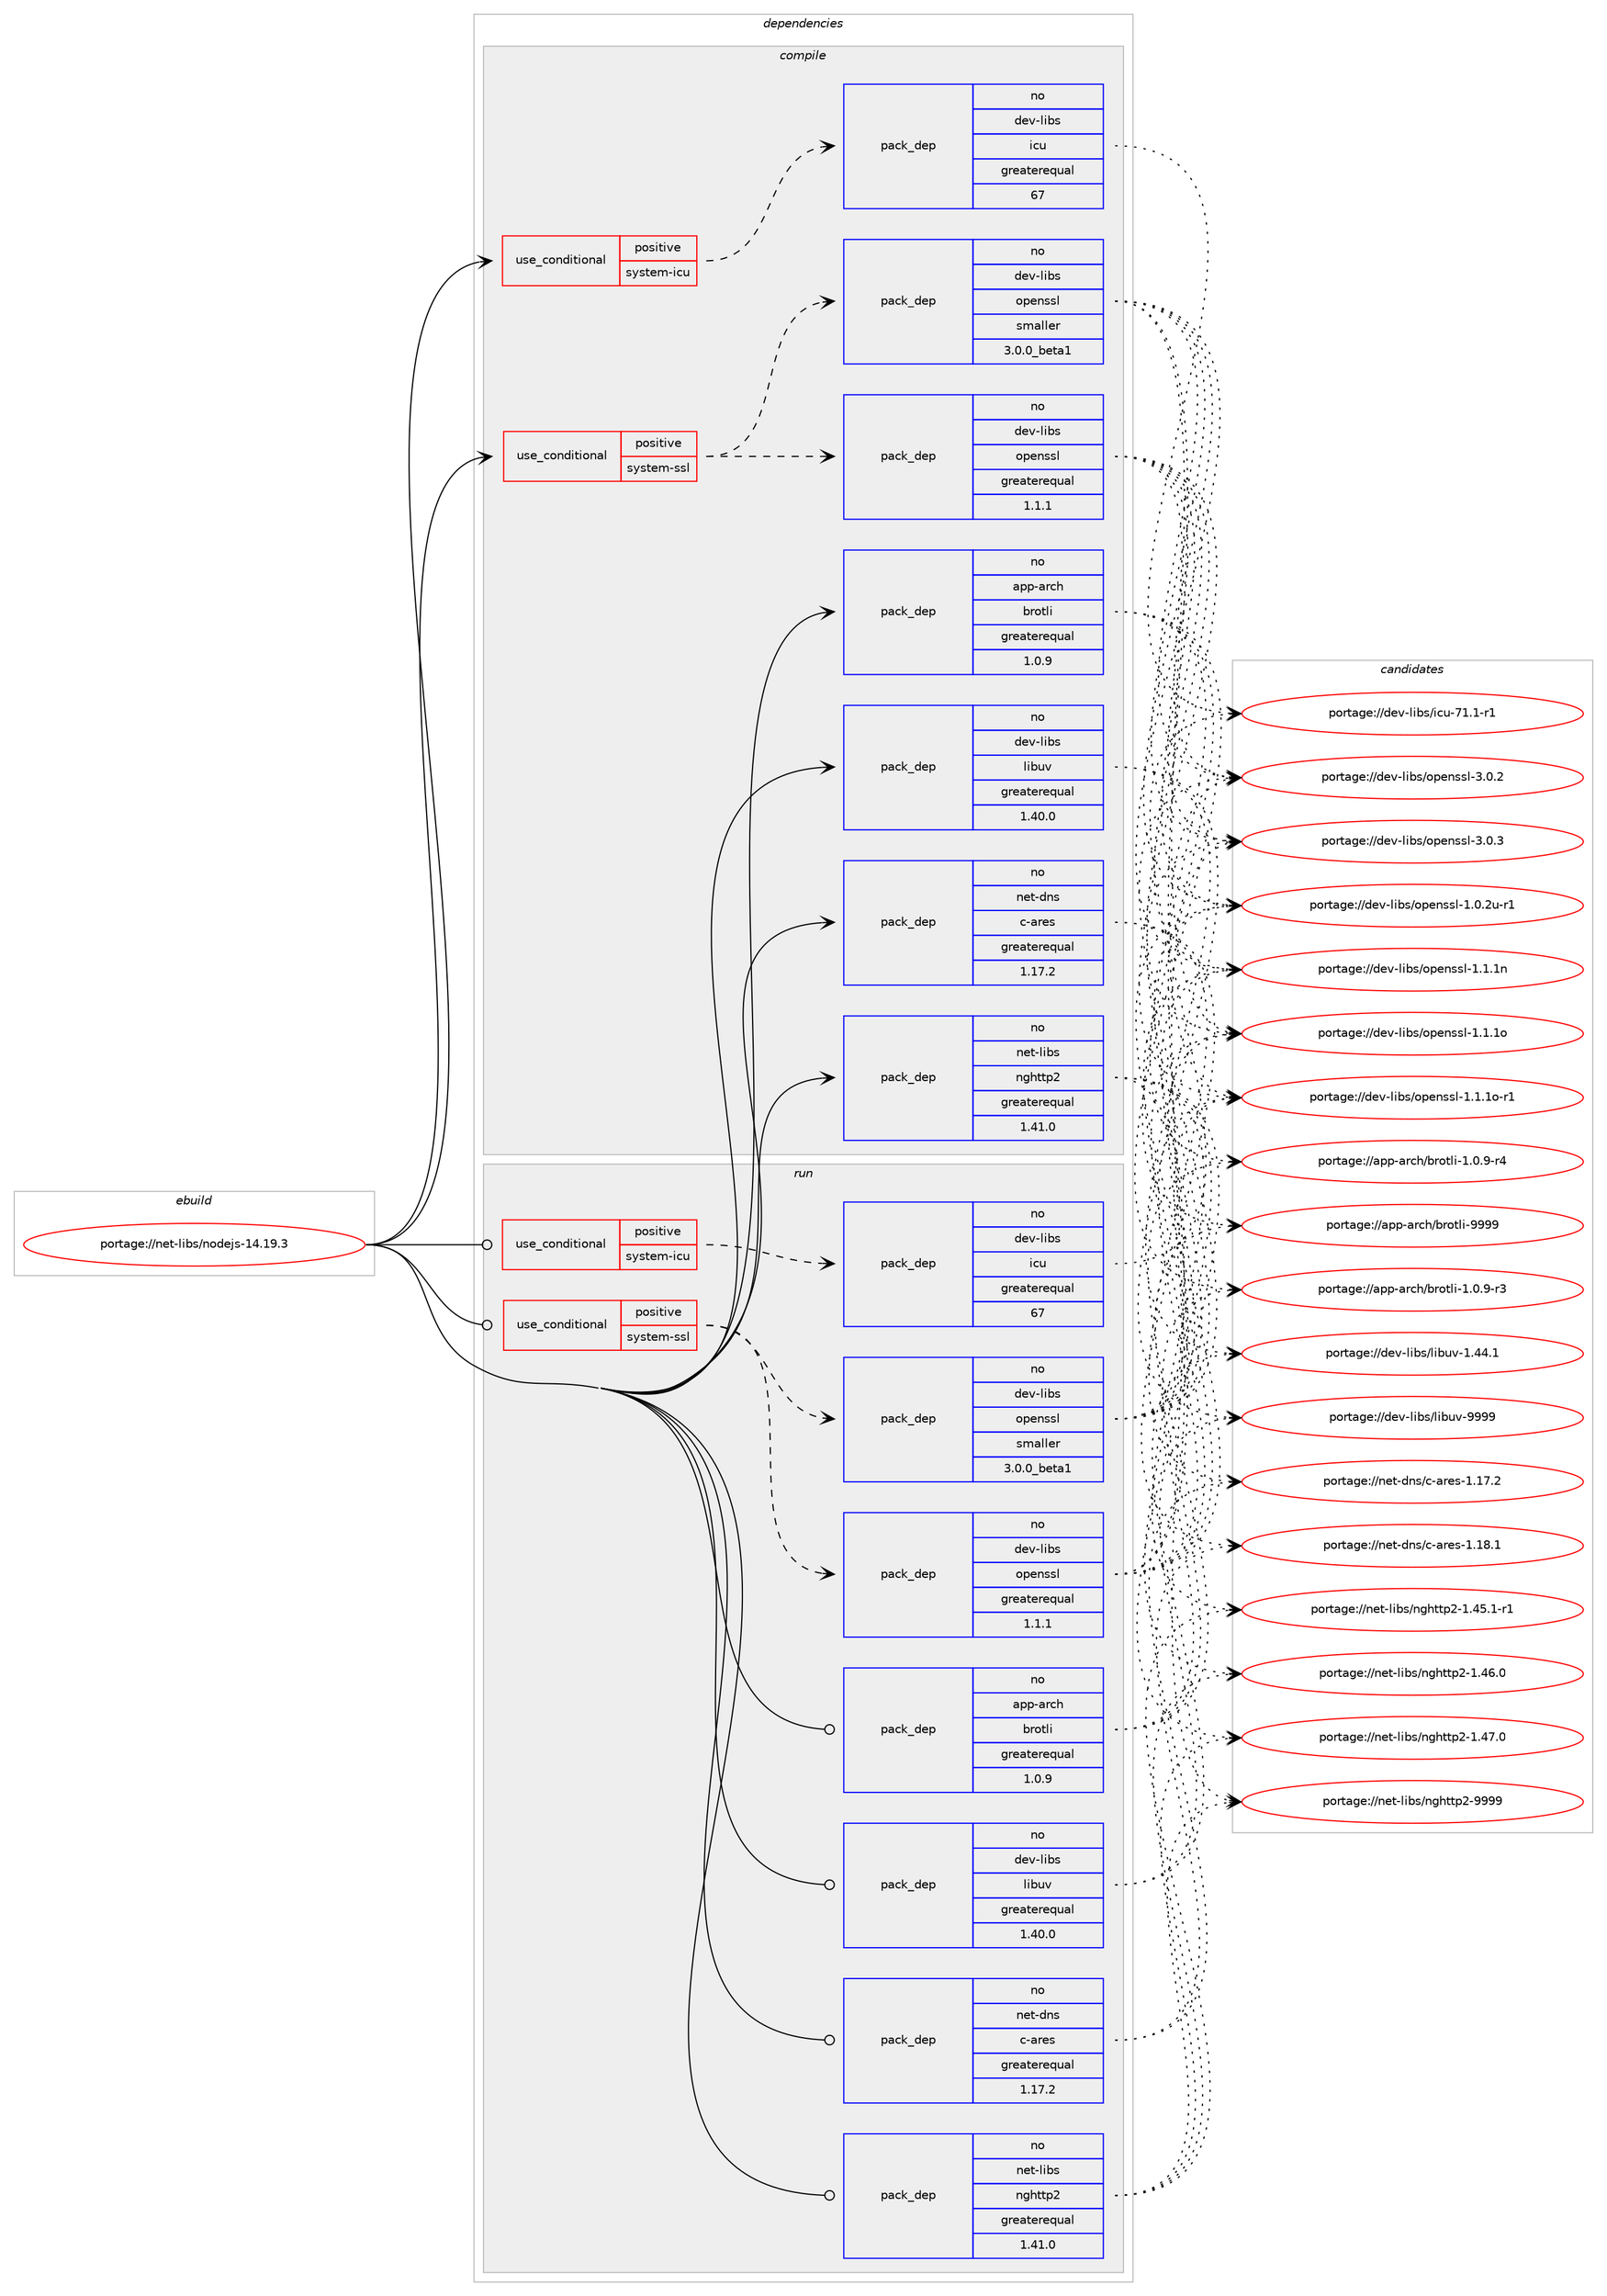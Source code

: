 digraph prolog {

# *************
# Graph options
# *************

newrank=true;
concentrate=true;
compound=true;
graph [rankdir=LR,fontname=Helvetica,fontsize=10,ranksep=1.5];#, ranksep=2.5, nodesep=0.2];
edge  [arrowhead=vee];
node  [fontname=Helvetica,fontsize=10];

# **********
# The ebuild
# **********

subgraph cluster_leftcol {
color=gray;
rank=same;
label=<<i>ebuild</i>>;
id [label="portage://net-libs/nodejs-14.19.3", color=red, width=4, href="../net-libs/nodejs-14.19.3.svg"];
}

# ****************
# The dependencies
# ****************

subgraph cluster_midcol {
color=gray;
label=<<i>dependencies</i>>;
subgraph cluster_compile {
fillcolor="#eeeeee";
style=filled;
label=<<i>compile</i>>;
subgraph cond1039 {
dependency1353 [label=<<TABLE BORDER="0" CELLBORDER="1" CELLSPACING="0" CELLPADDING="4"><TR><TD ROWSPAN="3" CELLPADDING="10">use_conditional</TD></TR><TR><TD>positive</TD></TR><TR><TD>system-icu</TD></TR></TABLE>>, shape=none, color=red];
subgraph pack310 {
dependency1354 [label=<<TABLE BORDER="0" CELLBORDER="1" CELLSPACING="0" CELLPADDING="4" WIDTH="220"><TR><TD ROWSPAN="6" CELLPADDING="30">pack_dep</TD></TR><TR><TD WIDTH="110">no</TD></TR><TR><TD>dev-libs</TD></TR><TR><TD>icu</TD></TR><TR><TD>greaterequal</TD></TR><TR><TD>67</TD></TR></TABLE>>, shape=none, color=blue];
}
dependency1353:e -> dependency1354:w [weight=20,style="dashed",arrowhead="vee"];
}
id:e -> dependency1353:w [weight=20,style="solid",arrowhead="vee"];
subgraph cond1040 {
dependency1355 [label=<<TABLE BORDER="0" CELLBORDER="1" CELLSPACING="0" CELLPADDING="4"><TR><TD ROWSPAN="3" CELLPADDING="10">use_conditional</TD></TR><TR><TD>positive</TD></TR><TR><TD>system-ssl</TD></TR></TABLE>>, shape=none, color=red];
subgraph pack311 {
dependency1356 [label=<<TABLE BORDER="0" CELLBORDER="1" CELLSPACING="0" CELLPADDING="4" WIDTH="220"><TR><TD ROWSPAN="6" CELLPADDING="30">pack_dep</TD></TR><TR><TD WIDTH="110">no</TD></TR><TR><TD>dev-libs</TD></TR><TR><TD>openssl</TD></TR><TR><TD>greaterequal</TD></TR><TR><TD>1.1.1</TD></TR></TABLE>>, shape=none, color=blue];
}
dependency1355:e -> dependency1356:w [weight=20,style="dashed",arrowhead="vee"];
subgraph pack312 {
dependency1357 [label=<<TABLE BORDER="0" CELLBORDER="1" CELLSPACING="0" CELLPADDING="4" WIDTH="220"><TR><TD ROWSPAN="6" CELLPADDING="30">pack_dep</TD></TR><TR><TD WIDTH="110">no</TD></TR><TR><TD>dev-libs</TD></TR><TR><TD>openssl</TD></TR><TR><TD>smaller</TD></TR><TR><TD>3.0.0_beta1</TD></TR></TABLE>>, shape=none, color=blue];
}
dependency1355:e -> dependency1357:w [weight=20,style="dashed",arrowhead="vee"];
}
id:e -> dependency1355:w [weight=20,style="solid",arrowhead="vee"];
subgraph pack313 {
dependency1358 [label=<<TABLE BORDER="0" CELLBORDER="1" CELLSPACING="0" CELLPADDING="4" WIDTH="220"><TR><TD ROWSPAN="6" CELLPADDING="30">pack_dep</TD></TR><TR><TD WIDTH="110">no</TD></TR><TR><TD>app-arch</TD></TR><TR><TD>brotli</TD></TR><TR><TD>greaterequal</TD></TR><TR><TD>1.0.9</TD></TR></TABLE>>, shape=none, color=blue];
}
id:e -> dependency1358:w [weight=20,style="solid",arrowhead="vee"];
subgraph pack314 {
dependency1359 [label=<<TABLE BORDER="0" CELLBORDER="1" CELLSPACING="0" CELLPADDING="4" WIDTH="220"><TR><TD ROWSPAN="6" CELLPADDING="30">pack_dep</TD></TR><TR><TD WIDTH="110">no</TD></TR><TR><TD>dev-libs</TD></TR><TR><TD>libuv</TD></TR><TR><TD>greaterequal</TD></TR><TR><TD>1.40.0</TD></TR></TABLE>>, shape=none, color=blue];
}
id:e -> dependency1359:w [weight=20,style="solid",arrowhead="vee"];
subgraph pack315 {
dependency1360 [label=<<TABLE BORDER="0" CELLBORDER="1" CELLSPACING="0" CELLPADDING="4" WIDTH="220"><TR><TD ROWSPAN="6" CELLPADDING="30">pack_dep</TD></TR><TR><TD WIDTH="110">no</TD></TR><TR><TD>net-dns</TD></TR><TR><TD>c-ares</TD></TR><TR><TD>greaterequal</TD></TR><TR><TD>1.17.2</TD></TR></TABLE>>, shape=none, color=blue];
}
id:e -> dependency1360:w [weight=20,style="solid",arrowhead="vee"];
subgraph pack316 {
dependency1361 [label=<<TABLE BORDER="0" CELLBORDER="1" CELLSPACING="0" CELLPADDING="4" WIDTH="220"><TR><TD ROWSPAN="6" CELLPADDING="30">pack_dep</TD></TR><TR><TD WIDTH="110">no</TD></TR><TR><TD>net-libs</TD></TR><TR><TD>nghttp2</TD></TR><TR><TD>greaterequal</TD></TR><TR><TD>1.41.0</TD></TR></TABLE>>, shape=none, color=blue];
}
id:e -> dependency1361:w [weight=20,style="solid",arrowhead="vee"];
# *** BEGIN UNKNOWN DEPENDENCY TYPE (TODO) ***
# id -> package_dependency(portage://net-libs/nodejs-14.19.3,install,no,sys-libs,zlib,none,[,,],[],[])
# *** END UNKNOWN DEPENDENCY TYPE (TODO) ***

}
subgraph cluster_compileandrun {
fillcolor="#eeeeee";
style=filled;
label=<<i>compile and run</i>>;
}
subgraph cluster_run {
fillcolor="#eeeeee";
style=filled;
label=<<i>run</i>>;
subgraph cond1041 {
dependency1362 [label=<<TABLE BORDER="0" CELLBORDER="1" CELLSPACING="0" CELLPADDING="4"><TR><TD ROWSPAN="3" CELLPADDING="10">use_conditional</TD></TR><TR><TD>positive</TD></TR><TR><TD>system-icu</TD></TR></TABLE>>, shape=none, color=red];
subgraph pack317 {
dependency1363 [label=<<TABLE BORDER="0" CELLBORDER="1" CELLSPACING="0" CELLPADDING="4" WIDTH="220"><TR><TD ROWSPAN="6" CELLPADDING="30">pack_dep</TD></TR><TR><TD WIDTH="110">no</TD></TR><TR><TD>dev-libs</TD></TR><TR><TD>icu</TD></TR><TR><TD>greaterequal</TD></TR><TR><TD>67</TD></TR></TABLE>>, shape=none, color=blue];
}
dependency1362:e -> dependency1363:w [weight=20,style="dashed",arrowhead="vee"];
}
id:e -> dependency1362:w [weight=20,style="solid",arrowhead="odot"];
subgraph cond1042 {
dependency1364 [label=<<TABLE BORDER="0" CELLBORDER="1" CELLSPACING="0" CELLPADDING="4"><TR><TD ROWSPAN="3" CELLPADDING="10">use_conditional</TD></TR><TR><TD>positive</TD></TR><TR><TD>system-ssl</TD></TR></TABLE>>, shape=none, color=red];
subgraph pack318 {
dependency1365 [label=<<TABLE BORDER="0" CELLBORDER="1" CELLSPACING="0" CELLPADDING="4" WIDTH="220"><TR><TD ROWSPAN="6" CELLPADDING="30">pack_dep</TD></TR><TR><TD WIDTH="110">no</TD></TR><TR><TD>dev-libs</TD></TR><TR><TD>openssl</TD></TR><TR><TD>greaterequal</TD></TR><TR><TD>1.1.1</TD></TR></TABLE>>, shape=none, color=blue];
}
dependency1364:e -> dependency1365:w [weight=20,style="dashed",arrowhead="vee"];
subgraph pack319 {
dependency1366 [label=<<TABLE BORDER="0" CELLBORDER="1" CELLSPACING="0" CELLPADDING="4" WIDTH="220"><TR><TD ROWSPAN="6" CELLPADDING="30">pack_dep</TD></TR><TR><TD WIDTH="110">no</TD></TR><TR><TD>dev-libs</TD></TR><TR><TD>openssl</TD></TR><TR><TD>smaller</TD></TR><TR><TD>3.0.0_beta1</TD></TR></TABLE>>, shape=none, color=blue];
}
dependency1364:e -> dependency1366:w [weight=20,style="dashed",arrowhead="vee"];
}
id:e -> dependency1364:w [weight=20,style="solid",arrowhead="odot"];
subgraph pack320 {
dependency1367 [label=<<TABLE BORDER="0" CELLBORDER="1" CELLSPACING="0" CELLPADDING="4" WIDTH="220"><TR><TD ROWSPAN="6" CELLPADDING="30">pack_dep</TD></TR><TR><TD WIDTH="110">no</TD></TR><TR><TD>app-arch</TD></TR><TR><TD>brotli</TD></TR><TR><TD>greaterequal</TD></TR><TR><TD>1.0.9</TD></TR></TABLE>>, shape=none, color=blue];
}
id:e -> dependency1367:w [weight=20,style="solid",arrowhead="odot"];
subgraph pack321 {
dependency1368 [label=<<TABLE BORDER="0" CELLBORDER="1" CELLSPACING="0" CELLPADDING="4" WIDTH="220"><TR><TD ROWSPAN="6" CELLPADDING="30">pack_dep</TD></TR><TR><TD WIDTH="110">no</TD></TR><TR><TD>dev-libs</TD></TR><TR><TD>libuv</TD></TR><TR><TD>greaterequal</TD></TR><TR><TD>1.40.0</TD></TR></TABLE>>, shape=none, color=blue];
}
id:e -> dependency1368:w [weight=20,style="solid",arrowhead="odot"];
subgraph pack322 {
dependency1369 [label=<<TABLE BORDER="0" CELLBORDER="1" CELLSPACING="0" CELLPADDING="4" WIDTH="220"><TR><TD ROWSPAN="6" CELLPADDING="30">pack_dep</TD></TR><TR><TD WIDTH="110">no</TD></TR><TR><TD>net-dns</TD></TR><TR><TD>c-ares</TD></TR><TR><TD>greaterequal</TD></TR><TR><TD>1.17.2</TD></TR></TABLE>>, shape=none, color=blue];
}
id:e -> dependency1369:w [weight=20,style="solid",arrowhead="odot"];
subgraph pack323 {
dependency1370 [label=<<TABLE BORDER="0" CELLBORDER="1" CELLSPACING="0" CELLPADDING="4" WIDTH="220"><TR><TD ROWSPAN="6" CELLPADDING="30">pack_dep</TD></TR><TR><TD WIDTH="110">no</TD></TR><TR><TD>net-libs</TD></TR><TR><TD>nghttp2</TD></TR><TR><TD>greaterequal</TD></TR><TR><TD>1.41.0</TD></TR></TABLE>>, shape=none, color=blue];
}
id:e -> dependency1370:w [weight=20,style="solid",arrowhead="odot"];
# *** BEGIN UNKNOWN DEPENDENCY TYPE (TODO) ***
# id -> package_dependency(portage://net-libs/nodejs-14.19.3,run,no,sys-libs,zlib,none,[,,],[],[])
# *** END UNKNOWN DEPENDENCY TYPE (TODO) ***

}
}

# **************
# The candidates
# **************

subgraph cluster_choices {
rank=same;
color=gray;
label=<<i>candidates</i>>;

subgraph choice310 {
color=black;
nodesep=1;
choice1001011184510810598115471059911745554946494511449 [label="portage://dev-libs/icu-71.1-r1", color=red, width=4,href="../dev-libs/icu-71.1-r1.svg"];
dependency1354:e -> choice1001011184510810598115471059911745554946494511449:w [style=dotted,weight="100"];
}
subgraph choice311 {
color=black;
nodesep=1;
choice1001011184510810598115471111121011101151151084549464846501174511449 [label="portage://dev-libs/openssl-1.0.2u-r1", color=red, width=4,href="../dev-libs/openssl-1.0.2u-r1.svg"];
choice100101118451081059811547111112101110115115108454946494649110 [label="portage://dev-libs/openssl-1.1.1n", color=red, width=4,href="../dev-libs/openssl-1.1.1n.svg"];
choice100101118451081059811547111112101110115115108454946494649111 [label="portage://dev-libs/openssl-1.1.1o", color=red, width=4,href="../dev-libs/openssl-1.1.1o.svg"];
choice1001011184510810598115471111121011101151151084549464946491114511449 [label="portage://dev-libs/openssl-1.1.1o-r1", color=red, width=4,href="../dev-libs/openssl-1.1.1o-r1.svg"];
choice100101118451081059811547111112101110115115108455146484650 [label="portage://dev-libs/openssl-3.0.2", color=red, width=4,href="../dev-libs/openssl-3.0.2.svg"];
choice100101118451081059811547111112101110115115108455146484651 [label="portage://dev-libs/openssl-3.0.3", color=red, width=4,href="../dev-libs/openssl-3.0.3.svg"];
dependency1356:e -> choice1001011184510810598115471111121011101151151084549464846501174511449:w [style=dotted,weight="100"];
dependency1356:e -> choice100101118451081059811547111112101110115115108454946494649110:w [style=dotted,weight="100"];
dependency1356:e -> choice100101118451081059811547111112101110115115108454946494649111:w [style=dotted,weight="100"];
dependency1356:e -> choice1001011184510810598115471111121011101151151084549464946491114511449:w [style=dotted,weight="100"];
dependency1356:e -> choice100101118451081059811547111112101110115115108455146484650:w [style=dotted,weight="100"];
dependency1356:e -> choice100101118451081059811547111112101110115115108455146484651:w [style=dotted,weight="100"];
}
subgraph choice312 {
color=black;
nodesep=1;
choice1001011184510810598115471111121011101151151084549464846501174511449 [label="portage://dev-libs/openssl-1.0.2u-r1", color=red, width=4,href="../dev-libs/openssl-1.0.2u-r1.svg"];
choice100101118451081059811547111112101110115115108454946494649110 [label="portage://dev-libs/openssl-1.1.1n", color=red, width=4,href="../dev-libs/openssl-1.1.1n.svg"];
choice100101118451081059811547111112101110115115108454946494649111 [label="portage://dev-libs/openssl-1.1.1o", color=red, width=4,href="../dev-libs/openssl-1.1.1o.svg"];
choice1001011184510810598115471111121011101151151084549464946491114511449 [label="portage://dev-libs/openssl-1.1.1o-r1", color=red, width=4,href="../dev-libs/openssl-1.1.1o-r1.svg"];
choice100101118451081059811547111112101110115115108455146484650 [label="portage://dev-libs/openssl-3.0.2", color=red, width=4,href="../dev-libs/openssl-3.0.2.svg"];
choice100101118451081059811547111112101110115115108455146484651 [label="portage://dev-libs/openssl-3.0.3", color=red, width=4,href="../dev-libs/openssl-3.0.3.svg"];
dependency1357:e -> choice1001011184510810598115471111121011101151151084549464846501174511449:w [style=dotted,weight="100"];
dependency1357:e -> choice100101118451081059811547111112101110115115108454946494649110:w [style=dotted,weight="100"];
dependency1357:e -> choice100101118451081059811547111112101110115115108454946494649111:w [style=dotted,weight="100"];
dependency1357:e -> choice1001011184510810598115471111121011101151151084549464946491114511449:w [style=dotted,weight="100"];
dependency1357:e -> choice100101118451081059811547111112101110115115108455146484650:w [style=dotted,weight="100"];
dependency1357:e -> choice100101118451081059811547111112101110115115108455146484651:w [style=dotted,weight="100"];
}
subgraph choice313 {
color=black;
nodesep=1;
choice9711211245971149910447981141111161081054549464846574511451 [label="portage://app-arch/brotli-1.0.9-r3", color=red, width=4,href="../app-arch/brotli-1.0.9-r3.svg"];
choice9711211245971149910447981141111161081054549464846574511452 [label="portage://app-arch/brotli-1.0.9-r4", color=red, width=4,href="../app-arch/brotli-1.0.9-r4.svg"];
choice9711211245971149910447981141111161081054557575757 [label="portage://app-arch/brotli-9999", color=red, width=4,href="../app-arch/brotli-9999.svg"];
dependency1358:e -> choice9711211245971149910447981141111161081054549464846574511451:w [style=dotted,weight="100"];
dependency1358:e -> choice9711211245971149910447981141111161081054549464846574511452:w [style=dotted,weight="100"];
dependency1358:e -> choice9711211245971149910447981141111161081054557575757:w [style=dotted,weight="100"];
}
subgraph choice314 {
color=black;
nodesep=1;
choice1001011184510810598115471081059811711845494652524649 [label="portage://dev-libs/libuv-1.44.1", color=red, width=4,href="../dev-libs/libuv-1.44.1.svg"];
choice100101118451081059811547108105981171184557575757 [label="portage://dev-libs/libuv-9999", color=red, width=4,href="../dev-libs/libuv-9999.svg"];
dependency1359:e -> choice1001011184510810598115471081059811711845494652524649:w [style=dotted,weight="100"];
dependency1359:e -> choice100101118451081059811547108105981171184557575757:w [style=dotted,weight="100"];
}
subgraph choice315 {
color=black;
nodesep=1;
choice110101116451001101154799459711410111545494649554650 [label="portage://net-dns/c-ares-1.17.2", color=red, width=4,href="../net-dns/c-ares-1.17.2.svg"];
choice110101116451001101154799459711410111545494649564649 [label="portage://net-dns/c-ares-1.18.1", color=red, width=4,href="../net-dns/c-ares-1.18.1.svg"];
dependency1360:e -> choice110101116451001101154799459711410111545494649554650:w [style=dotted,weight="100"];
dependency1360:e -> choice110101116451001101154799459711410111545494649564649:w [style=dotted,weight="100"];
}
subgraph choice316 {
color=black;
nodesep=1;
choice11010111645108105981154711010310411611611250454946525346494511449 [label="portage://net-libs/nghttp2-1.45.1-r1", color=red, width=4,href="../net-libs/nghttp2-1.45.1-r1.svg"];
choice1101011164510810598115471101031041161161125045494652544648 [label="portage://net-libs/nghttp2-1.46.0", color=red, width=4,href="../net-libs/nghttp2-1.46.0.svg"];
choice1101011164510810598115471101031041161161125045494652554648 [label="portage://net-libs/nghttp2-1.47.0", color=red, width=4,href="../net-libs/nghttp2-1.47.0.svg"];
choice110101116451081059811547110103104116116112504557575757 [label="portage://net-libs/nghttp2-9999", color=red, width=4,href="../net-libs/nghttp2-9999.svg"];
dependency1361:e -> choice11010111645108105981154711010310411611611250454946525346494511449:w [style=dotted,weight="100"];
dependency1361:e -> choice1101011164510810598115471101031041161161125045494652544648:w [style=dotted,weight="100"];
dependency1361:e -> choice1101011164510810598115471101031041161161125045494652554648:w [style=dotted,weight="100"];
dependency1361:e -> choice110101116451081059811547110103104116116112504557575757:w [style=dotted,weight="100"];
}
subgraph choice317 {
color=black;
nodesep=1;
choice1001011184510810598115471059911745554946494511449 [label="portage://dev-libs/icu-71.1-r1", color=red, width=4,href="../dev-libs/icu-71.1-r1.svg"];
dependency1363:e -> choice1001011184510810598115471059911745554946494511449:w [style=dotted,weight="100"];
}
subgraph choice318 {
color=black;
nodesep=1;
choice1001011184510810598115471111121011101151151084549464846501174511449 [label="portage://dev-libs/openssl-1.0.2u-r1", color=red, width=4,href="../dev-libs/openssl-1.0.2u-r1.svg"];
choice100101118451081059811547111112101110115115108454946494649110 [label="portage://dev-libs/openssl-1.1.1n", color=red, width=4,href="../dev-libs/openssl-1.1.1n.svg"];
choice100101118451081059811547111112101110115115108454946494649111 [label="portage://dev-libs/openssl-1.1.1o", color=red, width=4,href="../dev-libs/openssl-1.1.1o.svg"];
choice1001011184510810598115471111121011101151151084549464946491114511449 [label="portage://dev-libs/openssl-1.1.1o-r1", color=red, width=4,href="../dev-libs/openssl-1.1.1o-r1.svg"];
choice100101118451081059811547111112101110115115108455146484650 [label="portage://dev-libs/openssl-3.0.2", color=red, width=4,href="../dev-libs/openssl-3.0.2.svg"];
choice100101118451081059811547111112101110115115108455146484651 [label="portage://dev-libs/openssl-3.0.3", color=red, width=4,href="../dev-libs/openssl-3.0.3.svg"];
dependency1365:e -> choice1001011184510810598115471111121011101151151084549464846501174511449:w [style=dotted,weight="100"];
dependency1365:e -> choice100101118451081059811547111112101110115115108454946494649110:w [style=dotted,weight="100"];
dependency1365:e -> choice100101118451081059811547111112101110115115108454946494649111:w [style=dotted,weight="100"];
dependency1365:e -> choice1001011184510810598115471111121011101151151084549464946491114511449:w [style=dotted,weight="100"];
dependency1365:e -> choice100101118451081059811547111112101110115115108455146484650:w [style=dotted,weight="100"];
dependency1365:e -> choice100101118451081059811547111112101110115115108455146484651:w [style=dotted,weight="100"];
}
subgraph choice319 {
color=black;
nodesep=1;
choice1001011184510810598115471111121011101151151084549464846501174511449 [label="portage://dev-libs/openssl-1.0.2u-r1", color=red, width=4,href="../dev-libs/openssl-1.0.2u-r1.svg"];
choice100101118451081059811547111112101110115115108454946494649110 [label="portage://dev-libs/openssl-1.1.1n", color=red, width=4,href="../dev-libs/openssl-1.1.1n.svg"];
choice100101118451081059811547111112101110115115108454946494649111 [label="portage://dev-libs/openssl-1.1.1o", color=red, width=4,href="../dev-libs/openssl-1.1.1o.svg"];
choice1001011184510810598115471111121011101151151084549464946491114511449 [label="portage://dev-libs/openssl-1.1.1o-r1", color=red, width=4,href="../dev-libs/openssl-1.1.1o-r1.svg"];
choice100101118451081059811547111112101110115115108455146484650 [label="portage://dev-libs/openssl-3.0.2", color=red, width=4,href="../dev-libs/openssl-3.0.2.svg"];
choice100101118451081059811547111112101110115115108455146484651 [label="portage://dev-libs/openssl-3.0.3", color=red, width=4,href="../dev-libs/openssl-3.0.3.svg"];
dependency1366:e -> choice1001011184510810598115471111121011101151151084549464846501174511449:w [style=dotted,weight="100"];
dependency1366:e -> choice100101118451081059811547111112101110115115108454946494649110:w [style=dotted,weight="100"];
dependency1366:e -> choice100101118451081059811547111112101110115115108454946494649111:w [style=dotted,weight="100"];
dependency1366:e -> choice1001011184510810598115471111121011101151151084549464946491114511449:w [style=dotted,weight="100"];
dependency1366:e -> choice100101118451081059811547111112101110115115108455146484650:w [style=dotted,weight="100"];
dependency1366:e -> choice100101118451081059811547111112101110115115108455146484651:w [style=dotted,weight="100"];
}
subgraph choice320 {
color=black;
nodesep=1;
choice9711211245971149910447981141111161081054549464846574511451 [label="portage://app-arch/brotli-1.0.9-r3", color=red, width=4,href="../app-arch/brotli-1.0.9-r3.svg"];
choice9711211245971149910447981141111161081054549464846574511452 [label="portage://app-arch/brotli-1.0.9-r4", color=red, width=4,href="../app-arch/brotli-1.0.9-r4.svg"];
choice9711211245971149910447981141111161081054557575757 [label="portage://app-arch/brotli-9999", color=red, width=4,href="../app-arch/brotli-9999.svg"];
dependency1367:e -> choice9711211245971149910447981141111161081054549464846574511451:w [style=dotted,weight="100"];
dependency1367:e -> choice9711211245971149910447981141111161081054549464846574511452:w [style=dotted,weight="100"];
dependency1367:e -> choice9711211245971149910447981141111161081054557575757:w [style=dotted,weight="100"];
}
subgraph choice321 {
color=black;
nodesep=1;
choice1001011184510810598115471081059811711845494652524649 [label="portage://dev-libs/libuv-1.44.1", color=red, width=4,href="../dev-libs/libuv-1.44.1.svg"];
choice100101118451081059811547108105981171184557575757 [label="portage://dev-libs/libuv-9999", color=red, width=4,href="../dev-libs/libuv-9999.svg"];
dependency1368:e -> choice1001011184510810598115471081059811711845494652524649:w [style=dotted,weight="100"];
dependency1368:e -> choice100101118451081059811547108105981171184557575757:w [style=dotted,weight="100"];
}
subgraph choice322 {
color=black;
nodesep=1;
choice110101116451001101154799459711410111545494649554650 [label="portage://net-dns/c-ares-1.17.2", color=red, width=4,href="../net-dns/c-ares-1.17.2.svg"];
choice110101116451001101154799459711410111545494649564649 [label="portage://net-dns/c-ares-1.18.1", color=red, width=4,href="../net-dns/c-ares-1.18.1.svg"];
dependency1369:e -> choice110101116451001101154799459711410111545494649554650:w [style=dotted,weight="100"];
dependency1369:e -> choice110101116451001101154799459711410111545494649564649:w [style=dotted,weight="100"];
}
subgraph choice323 {
color=black;
nodesep=1;
choice11010111645108105981154711010310411611611250454946525346494511449 [label="portage://net-libs/nghttp2-1.45.1-r1", color=red, width=4,href="../net-libs/nghttp2-1.45.1-r1.svg"];
choice1101011164510810598115471101031041161161125045494652544648 [label="portage://net-libs/nghttp2-1.46.0", color=red, width=4,href="../net-libs/nghttp2-1.46.0.svg"];
choice1101011164510810598115471101031041161161125045494652554648 [label="portage://net-libs/nghttp2-1.47.0", color=red, width=4,href="../net-libs/nghttp2-1.47.0.svg"];
choice110101116451081059811547110103104116116112504557575757 [label="portage://net-libs/nghttp2-9999", color=red, width=4,href="../net-libs/nghttp2-9999.svg"];
dependency1370:e -> choice11010111645108105981154711010310411611611250454946525346494511449:w [style=dotted,weight="100"];
dependency1370:e -> choice1101011164510810598115471101031041161161125045494652544648:w [style=dotted,weight="100"];
dependency1370:e -> choice1101011164510810598115471101031041161161125045494652554648:w [style=dotted,weight="100"];
dependency1370:e -> choice110101116451081059811547110103104116116112504557575757:w [style=dotted,weight="100"];
}
}

}
